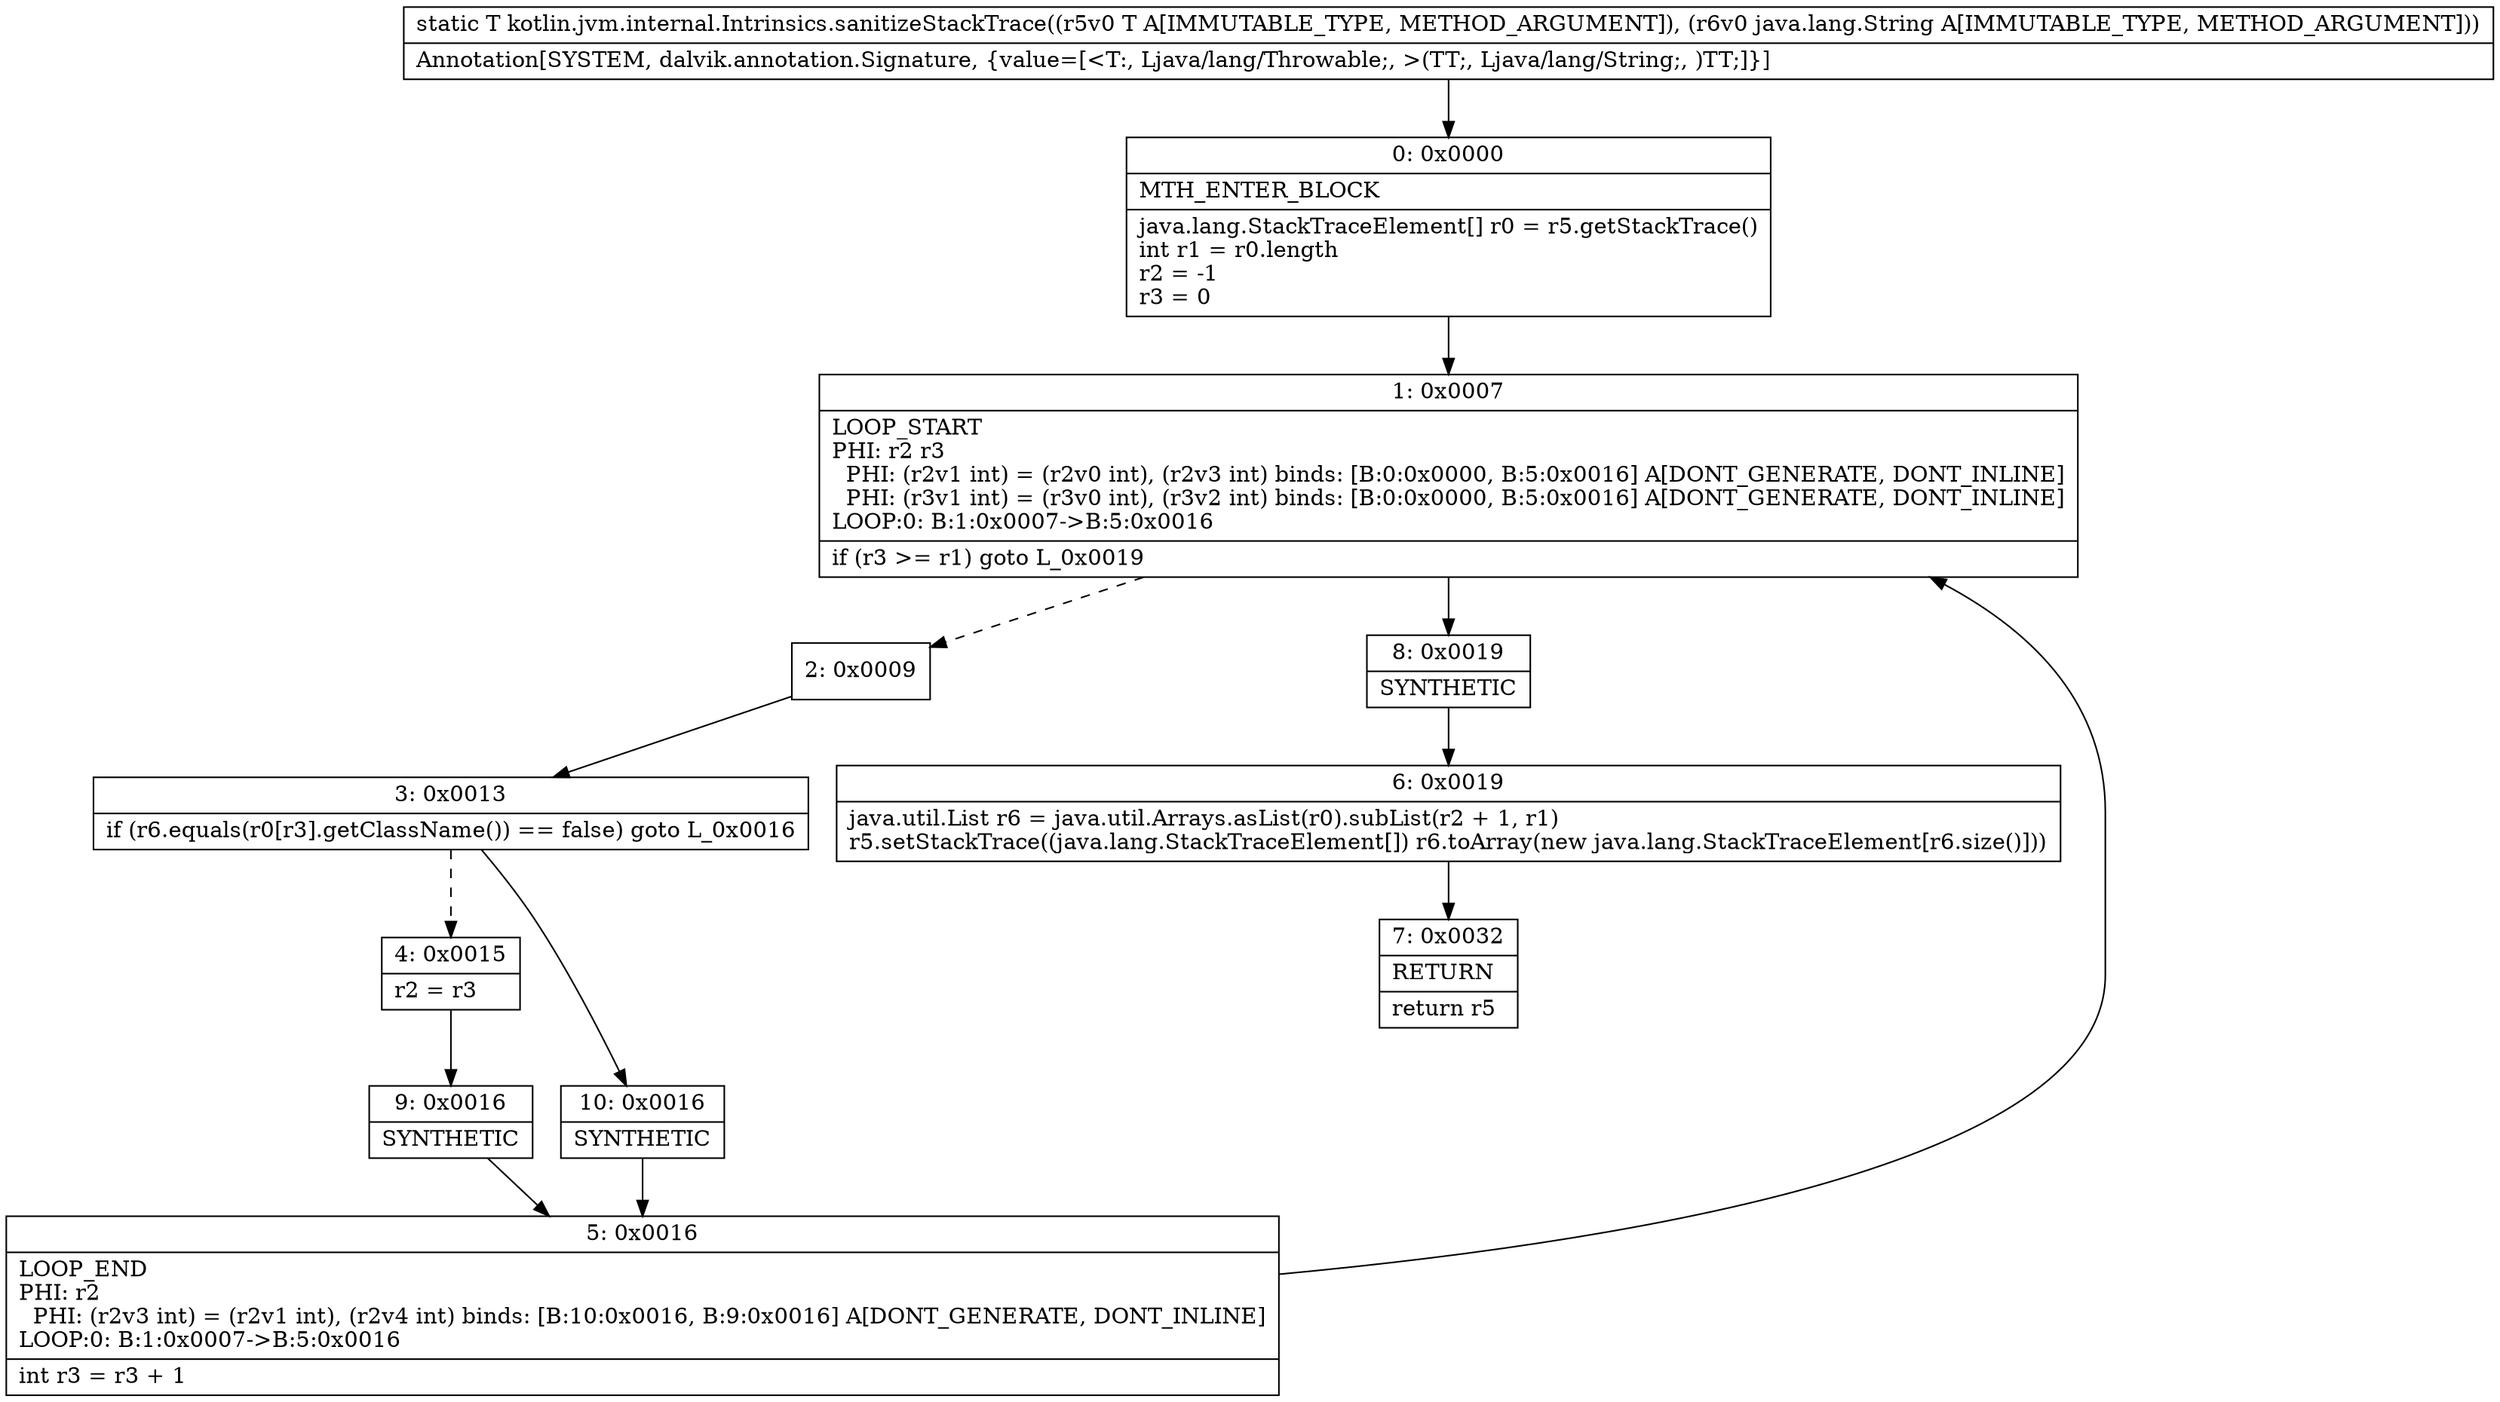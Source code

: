 digraph "CFG forkotlin.jvm.internal.Intrinsics.sanitizeStackTrace(Ljava\/lang\/Throwable;Ljava\/lang\/String;)Ljava\/lang\/Throwable;" {
Node_0 [shape=record,label="{0\:\ 0x0000|MTH_ENTER_BLOCK\l|java.lang.StackTraceElement[] r0 = r5.getStackTrace()\lint r1 = r0.length\lr2 = \-1\lr3 = 0\l}"];
Node_1 [shape=record,label="{1\:\ 0x0007|LOOP_START\lPHI: r2 r3 \l  PHI: (r2v1 int) = (r2v0 int), (r2v3 int) binds: [B:0:0x0000, B:5:0x0016] A[DONT_GENERATE, DONT_INLINE]\l  PHI: (r3v1 int) = (r3v0 int), (r3v2 int) binds: [B:0:0x0000, B:5:0x0016] A[DONT_GENERATE, DONT_INLINE]\lLOOP:0: B:1:0x0007\-\>B:5:0x0016\l|if (r3 \>= r1) goto L_0x0019\l}"];
Node_2 [shape=record,label="{2\:\ 0x0009}"];
Node_3 [shape=record,label="{3\:\ 0x0013|if (r6.equals(r0[r3].getClassName()) == false) goto L_0x0016\l}"];
Node_4 [shape=record,label="{4\:\ 0x0015|r2 = r3\l}"];
Node_5 [shape=record,label="{5\:\ 0x0016|LOOP_END\lPHI: r2 \l  PHI: (r2v3 int) = (r2v1 int), (r2v4 int) binds: [B:10:0x0016, B:9:0x0016] A[DONT_GENERATE, DONT_INLINE]\lLOOP:0: B:1:0x0007\-\>B:5:0x0016\l|int r3 = r3 + 1\l}"];
Node_6 [shape=record,label="{6\:\ 0x0019|java.util.List r6 = java.util.Arrays.asList(r0).subList(r2 + 1, r1)\lr5.setStackTrace((java.lang.StackTraceElement[]) r6.toArray(new java.lang.StackTraceElement[r6.size()]))\l}"];
Node_7 [shape=record,label="{7\:\ 0x0032|RETURN\l|return r5\l}"];
Node_8 [shape=record,label="{8\:\ 0x0019|SYNTHETIC\l}"];
Node_9 [shape=record,label="{9\:\ 0x0016|SYNTHETIC\l}"];
Node_10 [shape=record,label="{10\:\ 0x0016|SYNTHETIC\l}"];
MethodNode[shape=record,label="{static T kotlin.jvm.internal.Intrinsics.sanitizeStackTrace((r5v0 T A[IMMUTABLE_TYPE, METHOD_ARGUMENT]), (r6v0 java.lang.String A[IMMUTABLE_TYPE, METHOD_ARGUMENT]))  | Annotation[SYSTEM, dalvik.annotation.Signature, \{value=[\<T:, Ljava\/lang\/Throwable;, \>(TT;, Ljava\/lang\/String;, )TT;]\}]\l}"];
MethodNode -> Node_0;
Node_0 -> Node_1;
Node_1 -> Node_2[style=dashed];
Node_1 -> Node_8;
Node_2 -> Node_3;
Node_3 -> Node_4[style=dashed];
Node_3 -> Node_10;
Node_4 -> Node_9;
Node_5 -> Node_1;
Node_6 -> Node_7;
Node_8 -> Node_6;
Node_9 -> Node_5;
Node_10 -> Node_5;
}

